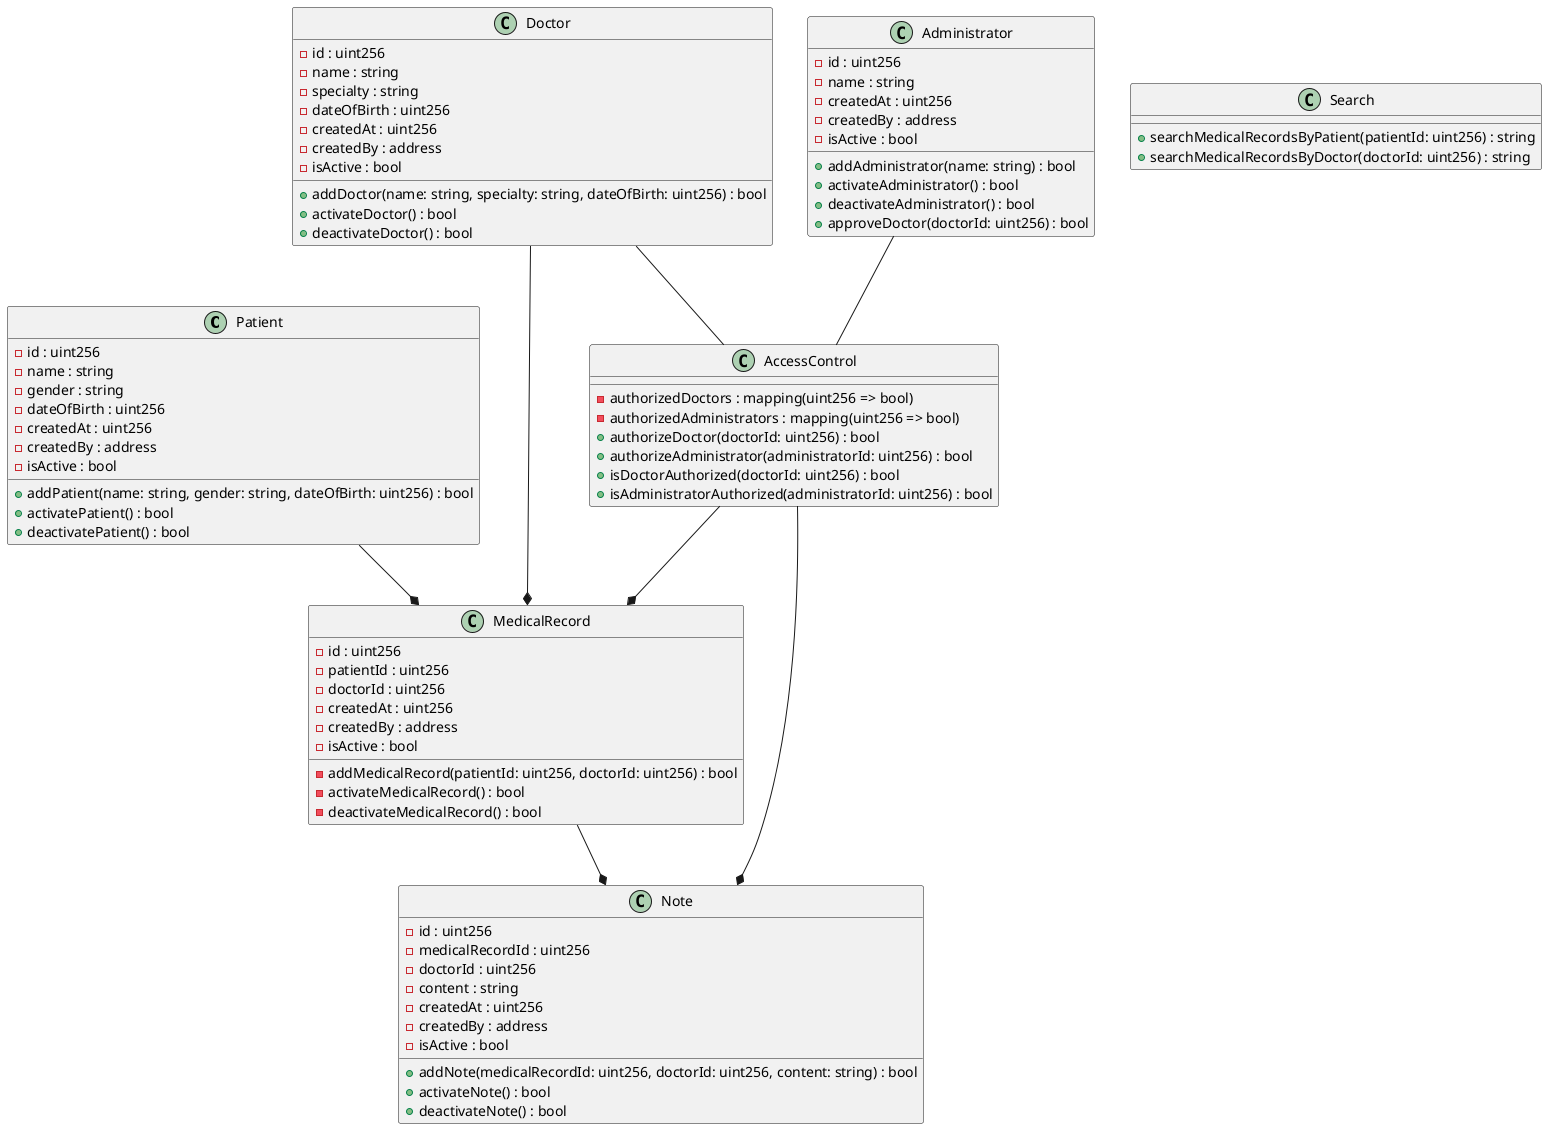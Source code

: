 @startuml

class Patient {
    - id : uint256
    - name : string
    - gender : string
    - dateOfBirth : uint256
    - createdAt : uint256
    - createdBy : address
    - isActive : bool
    + addPatient(name: string, gender: string, dateOfBirth: uint256) : bool
    + activatePatient() : bool
    + deactivatePatient() : bool
}

class Doctor {
    - id : uint256
    - name : string
    - specialty : string
    - dateOfBirth : uint256
    - createdAt : uint256
    - createdBy : address
    - isActive : bool
    + addDoctor(name: string, specialty: string, dateOfBirth: uint256) : bool
    + activateDoctor() : bool
    + deactivateDoctor() : bool
}

class Administrator {
    - id : uint256
    - name : string
    - createdAt : uint256
    - createdBy : address
    - isActive : bool
    + addAdministrator(name: string) : bool
    + activateAdministrator() : bool
    + deactivateAdministrator() : bool
    + approveDoctor(doctorId: uint256) : bool
}

class MedicalRecord {
    - id : uint256
    - patientId : uint256
    - doctorId : uint256
    - createdAt : uint256
    - createdBy : address
    - isActive : bool
    - addMedicalRecord(patientId: uint256, doctorId: uint256) : bool
    - activateMedicalRecord() : bool
    - deactivateMedicalRecord() : bool
}

class Note {
    - id : uint256
    - medicalRecordId : uint256
    - doctorId : uint256
    - content : string
    - createdAt : uint256
    - createdBy : address
    - isActive : bool
    + addNote(medicalRecordId: uint256, doctorId: uint256, content: string) : bool
    + activateNote() : bool
    + deactivateNote() : bool
}

class Search {
    + searchMedicalRecordsByPatient(patientId: uint256) : string
    + searchMedicalRecordsByDoctor(doctorId: uint256) : string
}

class AccessControl {
    - authorizedDoctors : mapping(uint256 => bool)
    - authorizedAdministrators : mapping(uint256 => bool)
    + authorizeDoctor(doctorId: uint256) : bool
    + authorizeAdministrator(administratorId: uint256) : bool
    + isDoctorAuthorized(doctorId: uint256) : bool
    + isAdministratorAuthorized(administratorId: uint256) : bool
}

Patient --* MedicalRecord
Doctor --* MedicalRecord
MedicalRecord --* Note
Doctor -- AccessControl
Administrator -- AccessControl
AccessControl --* MedicalRecord
AccessControl --* Note

@enduml
